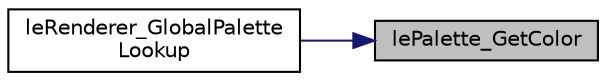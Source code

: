 digraph "lePalette_GetColor"
{
 // LATEX_PDF_SIZE
  edge [fontname="Helvetica",fontsize="10",labelfontname="Helvetica",labelfontsize="10"];
  node [fontname="Helvetica",fontsize="10",shape=record];
  rankdir="RL";
  Node1 [label="lePalette_GetColor",height=0.2,width=0.4,color="black", fillcolor="grey75", style="filled", fontcolor="black",tooltip=" "];
  Node1 -> Node2 [dir="back",color="midnightblue",fontsize="10",style="solid",fontname="Helvetica"];
  Node2 [label="leRenderer_GlobalPalette\lLookup",height=0.2,width=0.4,color="black", fillcolor="white", style="filled",URL="$legato__renderer_8h.html#a209f95bfb3e8623320b0fc226d7049c3",tooltip=" "];
}
